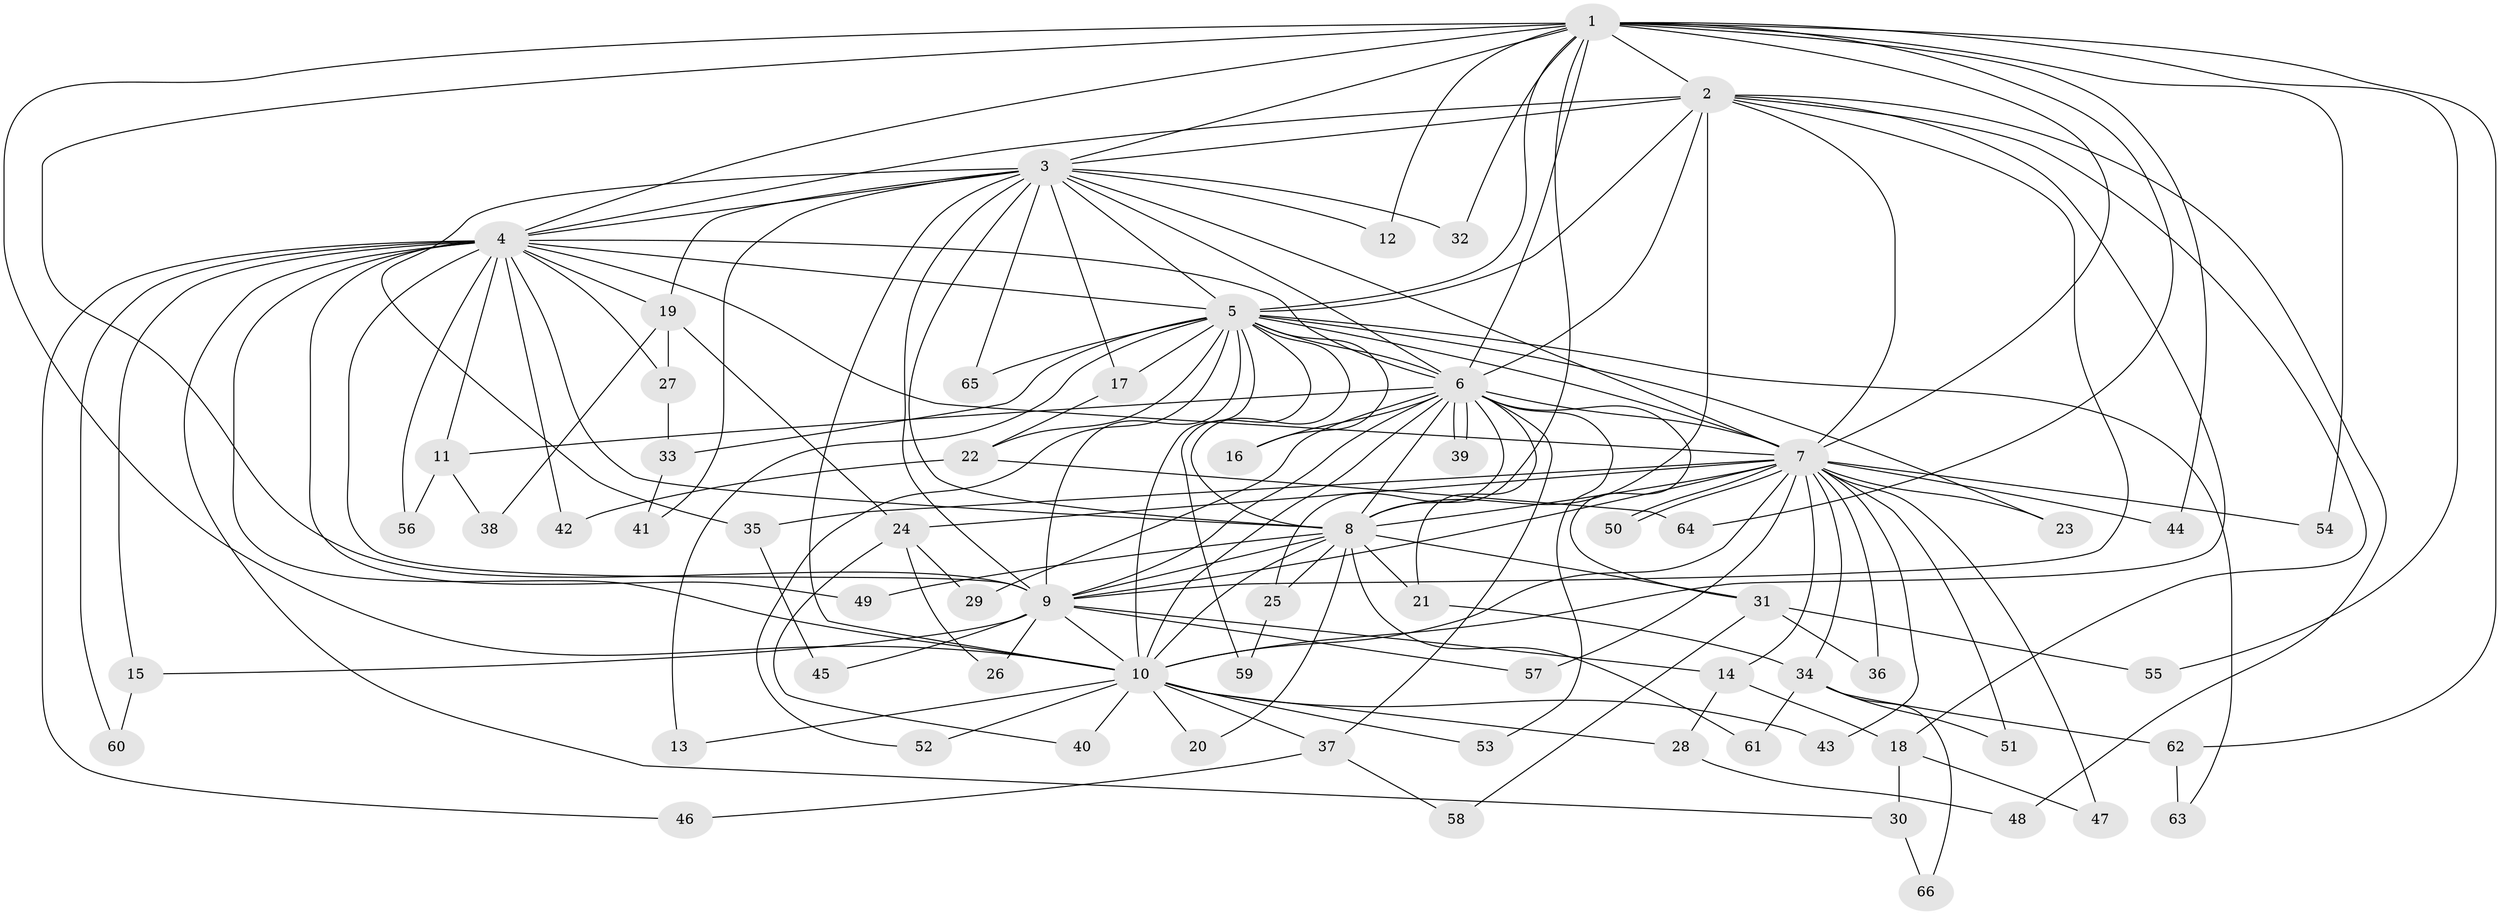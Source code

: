 // coarse degree distribution, {15: 0.020833333333333332, 10: 0.020833333333333332, 14: 0.020833333333333332, 18: 0.041666666666666664, 19: 0.020833333333333332, 22: 0.020833333333333332, 13: 0.041666666666666664, 16: 0.020833333333333332, 4: 0.0625, 2: 0.5416666666666666, 3: 0.125, 5: 0.041666666666666664, 6: 0.020833333333333332}
// Generated by graph-tools (version 1.1) at 2025/51/02/27/25 19:51:46]
// undirected, 66 vertices, 157 edges
graph export_dot {
graph [start="1"]
  node [color=gray90,style=filled];
  1;
  2;
  3;
  4;
  5;
  6;
  7;
  8;
  9;
  10;
  11;
  12;
  13;
  14;
  15;
  16;
  17;
  18;
  19;
  20;
  21;
  22;
  23;
  24;
  25;
  26;
  27;
  28;
  29;
  30;
  31;
  32;
  33;
  34;
  35;
  36;
  37;
  38;
  39;
  40;
  41;
  42;
  43;
  44;
  45;
  46;
  47;
  48;
  49;
  50;
  51;
  52;
  53;
  54;
  55;
  56;
  57;
  58;
  59;
  60;
  61;
  62;
  63;
  64;
  65;
  66;
  1 -- 2;
  1 -- 3;
  1 -- 4;
  1 -- 5;
  1 -- 6;
  1 -- 7;
  1 -- 8;
  1 -- 9;
  1 -- 10;
  1 -- 12;
  1 -- 32;
  1 -- 44;
  1 -- 54;
  1 -- 55;
  1 -- 62;
  1 -- 64;
  2 -- 3;
  2 -- 4;
  2 -- 5;
  2 -- 6;
  2 -- 7;
  2 -- 8;
  2 -- 9;
  2 -- 10;
  2 -- 18;
  2 -- 48;
  3 -- 4;
  3 -- 5;
  3 -- 6;
  3 -- 7;
  3 -- 8;
  3 -- 9;
  3 -- 10;
  3 -- 12;
  3 -- 17;
  3 -- 19;
  3 -- 32;
  3 -- 35;
  3 -- 41;
  3 -- 65;
  4 -- 5;
  4 -- 6;
  4 -- 7;
  4 -- 8;
  4 -- 9;
  4 -- 10;
  4 -- 11;
  4 -- 15;
  4 -- 19;
  4 -- 27;
  4 -- 30;
  4 -- 42;
  4 -- 46;
  4 -- 49;
  4 -- 56;
  4 -- 60;
  5 -- 6;
  5 -- 7;
  5 -- 8;
  5 -- 9;
  5 -- 10;
  5 -- 13;
  5 -- 16;
  5 -- 17;
  5 -- 22;
  5 -- 23;
  5 -- 33;
  5 -- 52;
  5 -- 59;
  5 -- 63;
  5 -- 65;
  6 -- 7;
  6 -- 8;
  6 -- 9;
  6 -- 10;
  6 -- 11;
  6 -- 16;
  6 -- 21;
  6 -- 25;
  6 -- 29;
  6 -- 31;
  6 -- 37;
  6 -- 39;
  6 -- 39;
  6 -- 53;
  7 -- 8;
  7 -- 9;
  7 -- 10;
  7 -- 14;
  7 -- 23;
  7 -- 24;
  7 -- 34;
  7 -- 35;
  7 -- 36;
  7 -- 43;
  7 -- 44;
  7 -- 47;
  7 -- 50;
  7 -- 50;
  7 -- 51;
  7 -- 54;
  7 -- 57;
  8 -- 9;
  8 -- 10;
  8 -- 20;
  8 -- 21;
  8 -- 25;
  8 -- 31;
  8 -- 49;
  8 -- 61;
  9 -- 10;
  9 -- 14;
  9 -- 15;
  9 -- 26;
  9 -- 45;
  9 -- 57;
  10 -- 13;
  10 -- 20;
  10 -- 28;
  10 -- 37;
  10 -- 40;
  10 -- 43;
  10 -- 52;
  10 -- 53;
  11 -- 38;
  11 -- 56;
  14 -- 18;
  14 -- 28;
  15 -- 60;
  17 -- 22;
  18 -- 30;
  18 -- 47;
  19 -- 24;
  19 -- 27;
  19 -- 38;
  21 -- 34;
  22 -- 42;
  22 -- 64;
  24 -- 26;
  24 -- 29;
  24 -- 40;
  25 -- 59;
  27 -- 33;
  28 -- 48;
  30 -- 66;
  31 -- 36;
  31 -- 55;
  31 -- 58;
  33 -- 41;
  34 -- 51;
  34 -- 61;
  34 -- 62;
  34 -- 66;
  35 -- 45;
  37 -- 46;
  37 -- 58;
  62 -- 63;
}

